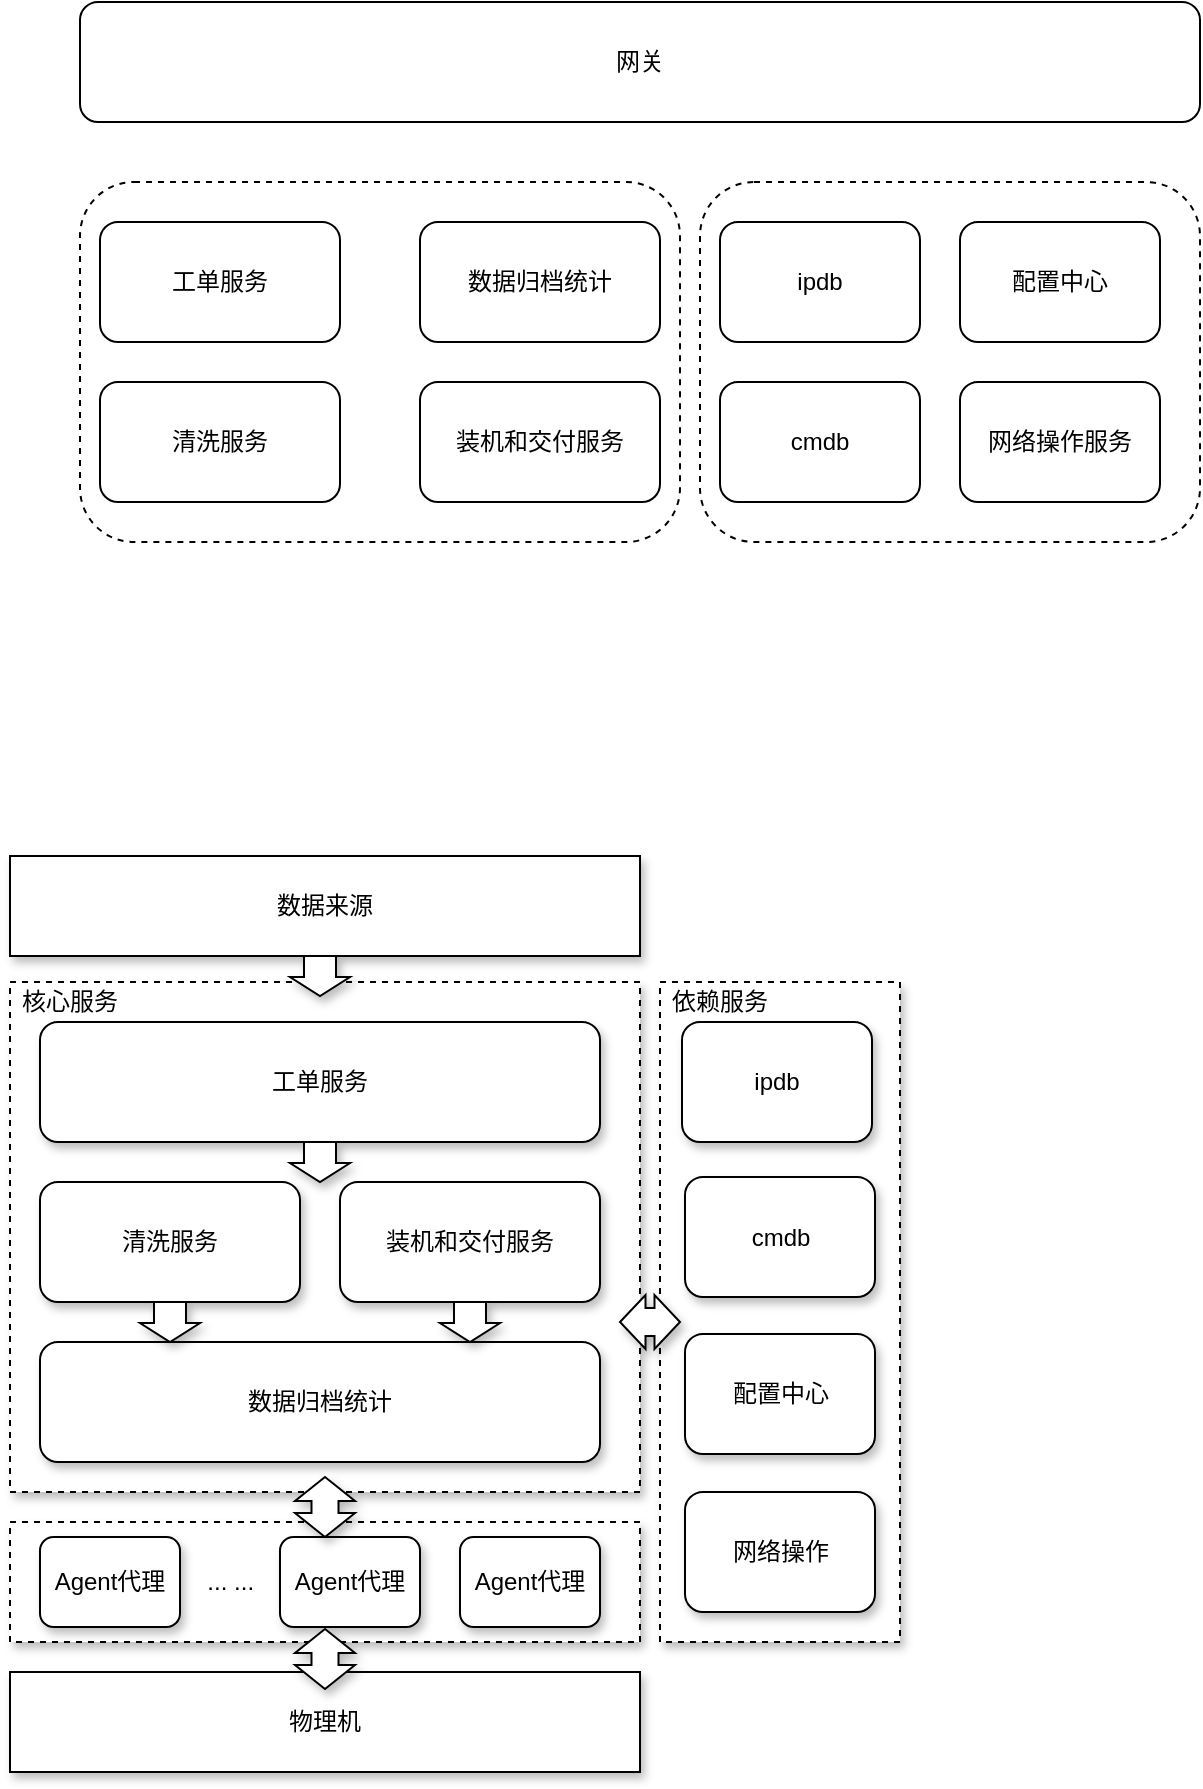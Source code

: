 <mxfile version="13.9.9" type="github">
  <diagram id="9rVEzW-SpP6ngm7IihFd" name="Page-1">
    <mxGraphModel dx="1106" dy="619" grid="1" gridSize="10" guides="1" tooltips="1" connect="1" arrows="1" fold="1" page="1" pageScale="1" pageWidth="827" pageHeight="1169" math="0" shadow="0">
      <root>
        <mxCell id="0" />
        <mxCell id="1" parent="0" />
        <mxCell id="4aAt2hUYj4eTFFzre9AV-24" value="&amp;nbsp; &amp;nbsp; &amp;nbsp; &amp;nbsp; &amp;nbsp; &amp;nbsp; &amp;nbsp; &amp;nbsp; &amp;nbsp; &amp;nbsp; &amp;nbsp; &amp;nbsp; &amp;nbsp; &amp;nbsp; &amp;nbsp;... ..." style="rounded=0;whiteSpace=wrap;html=1;dashed=1;align=left;strokeWidth=1;shadow=1;sketch=0;" parent="1" vertex="1">
          <mxGeometry x="165" y="940" width="315" height="60" as="geometry" />
        </mxCell>
        <mxCell id="4aAt2hUYj4eTFFzre9AV-23" value="" style="rounded=0;whiteSpace=wrap;html=1;dashed=1;strokeWidth=1;shadow=1;sketch=0;" parent="1" vertex="1">
          <mxGeometry x="165" y="670" width="315" height="255" as="geometry" />
        </mxCell>
        <mxCell id="4aAt2hUYj4eTFFzre9AV-15" value="" style="rounded=1;whiteSpace=wrap;html=1;align=left;dashed=1;" parent="1" vertex="1">
          <mxGeometry x="200" y="270" width="300" height="180" as="geometry" />
        </mxCell>
        <mxCell id="4aAt2hUYj4eTFFzre9AV-14" value="" style="rounded=1;whiteSpace=wrap;html=1;align=left;dashed=1;" parent="1" vertex="1">
          <mxGeometry x="510" y="270" width="250" height="180" as="geometry" />
        </mxCell>
        <mxCell id="fi-OY6GD4yZUwoU3DFPM-2" value="网关" style="rounded=1;whiteSpace=wrap;html=1;" parent="1" vertex="1">
          <mxGeometry x="200" y="180" width="560" height="60" as="geometry" />
        </mxCell>
        <mxCell id="4aAt2hUYj4eTFFzre9AV-2" value="清洗服务" style="rounded=1;whiteSpace=wrap;html=1;" parent="1" vertex="1">
          <mxGeometry x="210" y="370" width="120" height="60" as="geometry" />
        </mxCell>
        <mxCell id="4aAt2hUYj4eTFFzre9AV-3" value="装机和交付服务" style="rounded=1;whiteSpace=wrap;html=1;" parent="1" vertex="1">
          <mxGeometry x="370" y="370" width="120" height="60" as="geometry" />
        </mxCell>
        <mxCell id="4aAt2hUYj4eTFFzre9AV-5" value="工单服务" style="rounded=1;whiteSpace=wrap;html=1;" parent="1" vertex="1">
          <mxGeometry x="210" y="290" width="120" height="60" as="geometry" />
        </mxCell>
        <mxCell id="4aAt2hUYj4eTFFzre9AV-6" value="数据归档统计" style="rounded=1;whiteSpace=wrap;html=1;" parent="1" vertex="1">
          <mxGeometry x="370" y="290" width="120" height="60" as="geometry" />
        </mxCell>
        <mxCell id="4aAt2hUYj4eTFFzre9AV-10" value="ipdb" style="rounded=1;whiteSpace=wrap;html=1;" parent="1" vertex="1">
          <mxGeometry x="520" y="290" width="100" height="60" as="geometry" />
        </mxCell>
        <mxCell id="4aAt2hUYj4eTFFzre9AV-11" value="cmdb" style="rounded=1;whiteSpace=wrap;html=1;" parent="1" vertex="1">
          <mxGeometry x="520" y="370" width="100" height="60" as="geometry" />
        </mxCell>
        <mxCell id="4aAt2hUYj4eTFFzre9AV-12" value="网络操作服务" style="rounded=1;whiteSpace=wrap;html=1;" parent="1" vertex="1">
          <mxGeometry x="640" y="370" width="100" height="60" as="geometry" />
        </mxCell>
        <mxCell id="4aAt2hUYj4eTFFzre9AV-13" value="配置中心" style="rounded=1;whiteSpace=wrap;html=1;" parent="1" vertex="1">
          <mxGeometry x="640" y="290" width="100" height="60" as="geometry" />
        </mxCell>
        <mxCell id="4aAt2hUYj4eTFFzre9AV-17" value="清洗服务" style="rounded=1;whiteSpace=wrap;html=1;strokeWidth=1;shadow=1;sketch=0;" parent="1" vertex="1">
          <mxGeometry x="180" y="770" width="130" height="60" as="geometry" />
        </mxCell>
        <mxCell id="4aAt2hUYj4eTFFzre9AV-18" value="装机和交付服务" style="rounded=1;whiteSpace=wrap;html=1;strokeWidth=1;shadow=1;sketch=0;" parent="1" vertex="1">
          <mxGeometry x="330" y="770" width="130" height="60" as="geometry" />
        </mxCell>
        <mxCell id="4aAt2hUYj4eTFFzre9AV-19" value="工单服务" style="rounded=1;whiteSpace=wrap;html=1;strokeWidth=1;shadow=1;sketch=0;" parent="1" vertex="1">
          <mxGeometry x="180" y="690" width="280" height="60" as="geometry" />
        </mxCell>
        <mxCell id="4aAt2hUYj4eTFFzre9AV-20" value="数据归档统计" style="rounded=1;whiteSpace=wrap;html=1;strokeWidth=1;shadow=1;sketch=0;" parent="1" vertex="1">
          <mxGeometry x="180" y="850" width="280" height="60" as="geometry" />
        </mxCell>
        <mxCell id="4aAt2hUYj4eTFFzre9AV-21" value="Agent代理" style="rounded=1;whiteSpace=wrap;html=1;strokeWidth=1;shadow=1;sketch=0;" parent="1" vertex="1">
          <mxGeometry x="180" y="947.5" width="70" height="45" as="geometry" />
        </mxCell>
        <mxCell id="4aAt2hUYj4eTFFzre9AV-28" value="Agent代理" style="rounded=1;whiteSpace=wrap;html=1;strokeWidth=1;shadow=1;sketch=0;" parent="1" vertex="1">
          <mxGeometry x="300" y="947.5" width="70" height="45" as="geometry" />
        </mxCell>
        <mxCell id="4aAt2hUYj4eTFFzre9AV-29" value="Agent代理" style="rounded=1;whiteSpace=wrap;html=1;strokeWidth=1;shadow=1;sketch=0;" parent="1" vertex="1">
          <mxGeometry x="390" y="947.5" width="70" height="45" as="geometry" />
        </mxCell>
        <mxCell id="4aAt2hUYj4eTFFzre9AV-30" value="" style="rounded=0;whiteSpace=wrap;html=1;dashed=1;strokeWidth=1;shadow=1;sketch=0;" parent="1" vertex="1">
          <mxGeometry x="490" y="670" width="120" height="330" as="geometry" />
        </mxCell>
        <mxCell id="4aAt2hUYj4eTFFzre9AV-31" value="ipdb" style="rounded=1;whiteSpace=wrap;html=1;strokeWidth=1;shadow=1;sketch=0;" parent="1" vertex="1">
          <mxGeometry x="501" y="690" width="95" height="60" as="geometry" />
        </mxCell>
        <mxCell id="4aAt2hUYj4eTFFzre9AV-32" value="cmdb" style="rounded=1;whiteSpace=wrap;html=1;strokeWidth=1;shadow=1;sketch=0;" parent="1" vertex="1">
          <mxGeometry x="502.5" y="767.5" width="95" height="60" as="geometry" />
        </mxCell>
        <mxCell id="4aAt2hUYj4eTFFzre9AV-33" value="配置中心" style="rounded=1;whiteSpace=wrap;html=1;strokeWidth=1;shadow=1;sketch=0;" parent="1" vertex="1">
          <mxGeometry x="502.5" y="846" width="95" height="60" as="geometry" />
        </mxCell>
        <mxCell id="4aAt2hUYj4eTFFzre9AV-34" value="网络操作" style="rounded=1;whiteSpace=wrap;html=1;strokeWidth=1;shadow=1;sketch=0;" parent="1" vertex="1">
          <mxGeometry x="502.5" y="925" width="95" height="60" as="geometry" />
        </mxCell>
        <mxCell id="4aAt2hUYj4eTFFzre9AV-35" value="" style="shape=singleArrow;direction=south;whiteSpace=wrap;html=1;arrowWidth=0.533;arrowSize=0.475;strokeWidth=1;shadow=1;sketch=0;" parent="1" vertex="1">
          <mxGeometry x="305" y="750" width="30" height="20" as="geometry" />
        </mxCell>
        <mxCell id="4aAt2hUYj4eTFFzre9AV-37" value="" style="shape=singleArrow;direction=south;whiteSpace=wrap;html=1;arrowWidth=0.533;arrowSize=0.475;strokeWidth=1;shadow=1;sketch=0;" parent="1" vertex="1">
          <mxGeometry x="230" y="830" width="30" height="20" as="geometry" />
        </mxCell>
        <mxCell id="4aAt2hUYj4eTFFzre9AV-38" value="" style="shape=singleArrow;direction=south;whiteSpace=wrap;html=1;arrowWidth=0.533;arrowSize=0.475;strokeWidth=1;shadow=1;sketch=0;" parent="1" vertex="1">
          <mxGeometry x="380" y="830" width="30" height="20" as="geometry" />
        </mxCell>
        <mxCell id="4aAt2hUYj4eTFFzre9AV-40" value="" style="shape=doubleArrow;direction=south;whiteSpace=wrap;html=1;arrowWidth=0.45;arrowSize=0.4;strokeWidth=1;shadow=1;sketch=0;" parent="1" vertex="1">
          <mxGeometry x="307.5" y="917.5" width="30" height="30" as="geometry" />
        </mxCell>
        <mxCell id="4aAt2hUYj4eTFFzre9AV-42" value="" style="shape=doubleArrow;whiteSpace=wrap;html=1;arrowWidth=0.514;arrowSize=0.425;strokeWidth=1;shadow=1;sketch=0;" parent="1" vertex="1">
          <mxGeometry x="470" y="826.5" width="30" height="27" as="geometry" />
        </mxCell>
        <mxCell id="4aAt2hUYj4eTFFzre9AV-43" value="核心服务" style="text;html=1;strokeColor=none;fillColor=none;align=center;verticalAlign=middle;whiteSpace=wrap;rounded=0;strokeWidth=1;shadow=1;sketch=0;" parent="1" vertex="1">
          <mxGeometry x="170" y="670" width="50" height="20" as="geometry" />
        </mxCell>
        <mxCell id="4aAt2hUYj4eTFFzre9AV-44" value="依赖服务" style="text;html=1;strokeColor=none;fillColor=none;align=center;verticalAlign=middle;whiteSpace=wrap;rounded=0;strokeWidth=1;shadow=1;sketch=0;" parent="1" vertex="1">
          <mxGeometry x="490" y="670" width="60" height="20" as="geometry" />
        </mxCell>
        <mxCell id="4aAt2hUYj4eTFFzre9AV-45" value="数据来源" style="rounded=0;whiteSpace=wrap;html=1;strokeWidth=1;shadow=1;sketch=0;" parent="1" vertex="1">
          <mxGeometry x="165" y="607" width="315" height="50" as="geometry" />
        </mxCell>
        <mxCell id="4aAt2hUYj4eTFFzre9AV-46" value="物理机" style="rounded=0;whiteSpace=wrap;html=1;strokeWidth=1;shadow=1;sketch=0;" parent="1" vertex="1">
          <mxGeometry x="165" y="1015" width="315" height="50" as="geometry" />
        </mxCell>
        <mxCell id="4aAt2hUYj4eTFFzre9AV-47" value="" style="shape=doubleArrow;direction=south;whiteSpace=wrap;html=1;arrowWidth=0.45;arrowSize=0.4;strokeWidth=1;shadow=1;sketch=0;" parent="1" vertex="1">
          <mxGeometry x="307.5" y="993.5" width="30" height="30" as="geometry" />
        </mxCell>
        <mxCell id="4aAt2hUYj4eTFFzre9AV-48" value="" style="shape=singleArrow;direction=south;whiteSpace=wrap;html=1;arrowWidth=0.533;arrowSize=0.475;strokeWidth=1;shadow=1;sketch=0;" parent="1" vertex="1">
          <mxGeometry x="305" y="657" width="30" height="20" as="geometry" />
        </mxCell>
      </root>
    </mxGraphModel>
  </diagram>
</mxfile>
